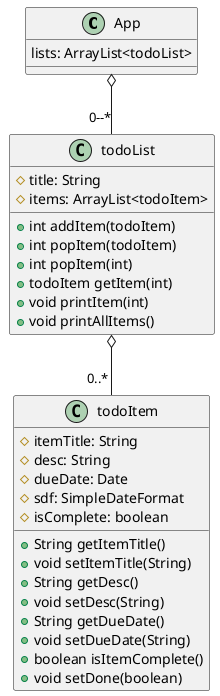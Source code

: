 @startuml
class App {
lists: ArrayList<todoList>
}

class todoList {
#title: String
#items: ArrayList<todoItem>

+int addItem(todoItem)
+int popItem(todoItem)
+int popItem(int)
+todoItem getItem(int)
+void printItem(int)
+void printAllItems()
}

class todoItem {
#itemTitle: String
#desc: String
#dueDate: Date
#sdf: SimpleDateFormat
#isComplete: boolean

+String getItemTitle()
+void setItemTitle(String)
+String getDesc()
+void setDesc(String)
+String getDueDate()
+void setDueDate(String)
+boolean isItemComplete()
+void setDone(boolean)
}
App o-- "0--*" todoList
todoList o-- "0..* " todoItem
@enduml